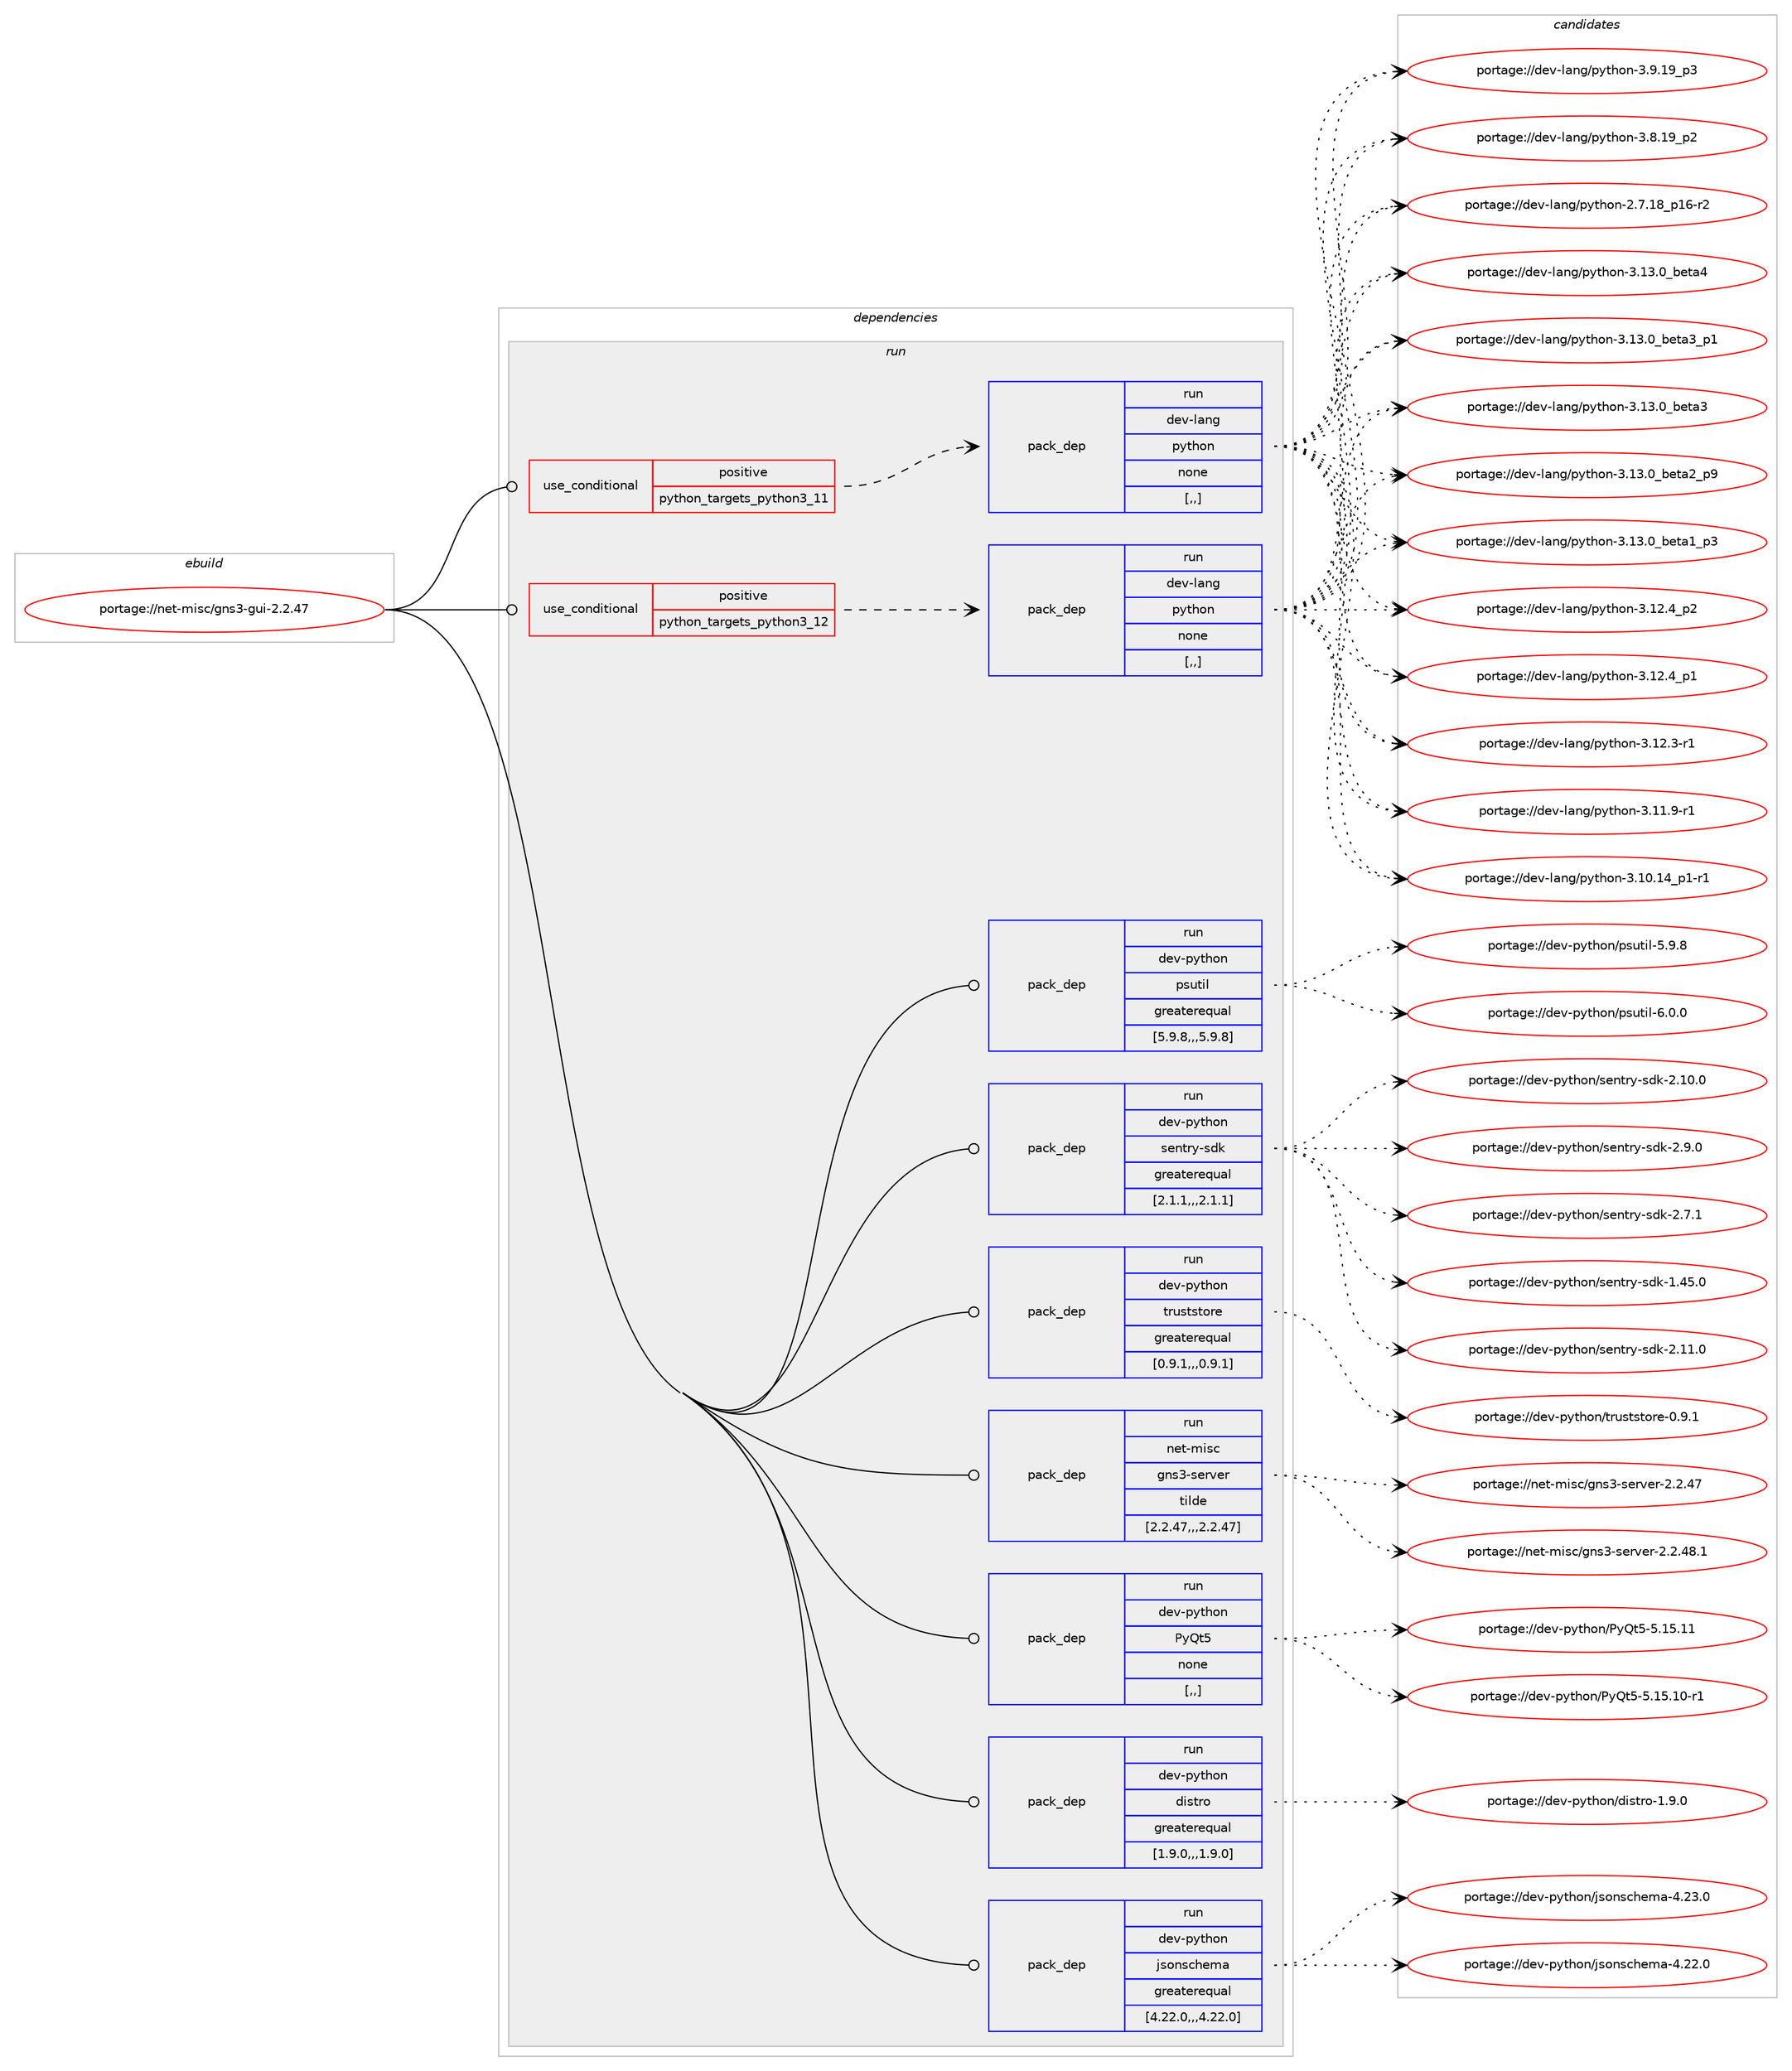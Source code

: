 digraph prolog {

# *************
# Graph options
# *************

newrank=true;
concentrate=true;
compound=true;
graph [rankdir=LR,fontname=Helvetica,fontsize=10,ranksep=1.5];#, ranksep=2.5, nodesep=0.2];
edge  [arrowhead=vee];
node  [fontname=Helvetica,fontsize=10];

# **********
# The ebuild
# **********

subgraph cluster_leftcol {
color=gray;
label=<<i>ebuild</i>>;
id [label="portage://net-misc/gns3-gui-2.2.47", color=red, width=4, href="../net-misc/gns3-gui-2.2.47.svg"];
}

# ****************
# The dependencies
# ****************

subgraph cluster_midcol {
color=gray;
label=<<i>dependencies</i>>;
subgraph cluster_compile {
fillcolor="#eeeeee";
style=filled;
label=<<i>compile</i>>;
}
subgraph cluster_compileandrun {
fillcolor="#eeeeee";
style=filled;
label=<<i>compile and run</i>>;
}
subgraph cluster_run {
fillcolor="#eeeeee";
style=filled;
label=<<i>run</i>>;
subgraph cond97789 {
dependency371217 [label=<<TABLE BORDER="0" CELLBORDER="1" CELLSPACING="0" CELLPADDING="4"><TR><TD ROWSPAN="3" CELLPADDING="10">use_conditional</TD></TR><TR><TD>positive</TD></TR><TR><TD>python_targets_python3_11</TD></TR></TABLE>>, shape=none, color=red];
subgraph pack270757 {
dependency371218 [label=<<TABLE BORDER="0" CELLBORDER="1" CELLSPACING="0" CELLPADDING="4" WIDTH="220"><TR><TD ROWSPAN="6" CELLPADDING="30">pack_dep</TD></TR><TR><TD WIDTH="110">run</TD></TR><TR><TD>dev-lang</TD></TR><TR><TD>python</TD></TR><TR><TD>none</TD></TR><TR><TD>[,,]</TD></TR></TABLE>>, shape=none, color=blue];
}
dependency371217:e -> dependency371218:w [weight=20,style="dashed",arrowhead="vee"];
}
id:e -> dependency371217:w [weight=20,style="solid",arrowhead="odot"];
subgraph cond97790 {
dependency371219 [label=<<TABLE BORDER="0" CELLBORDER="1" CELLSPACING="0" CELLPADDING="4"><TR><TD ROWSPAN="3" CELLPADDING="10">use_conditional</TD></TR><TR><TD>positive</TD></TR><TR><TD>python_targets_python3_12</TD></TR></TABLE>>, shape=none, color=red];
subgraph pack270758 {
dependency371220 [label=<<TABLE BORDER="0" CELLBORDER="1" CELLSPACING="0" CELLPADDING="4" WIDTH="220"><TR><TD ROWSPAN="6" CELLPADDING="30">pack_dep</TD></TR><TR><TD WIDTH="110">run</TD></TR><TR><TD>dev-lang</TD></TR><TR><TD>python</TD></TR><TR><TD>none</TD></TR><TR><TD>[,,]</TD></TR></TABLE>>, shape=none, color=blue];
}
dependency371219:e -> dependency371220:w [weight=20,style="dashed",arrowhead="vee"];
}
id:e -> dependency371219:w [weight=20,style="solid",arrowhead="odot"];
subgraph pack270759 {
dependency371221 [label=<<TABLE BORDER="0" CELLBORDER="1" CELLSPACING="0" CELLPADDING="4" WIDTH="220"><TR><TD ROWSPAN="6" CELLPADDING="30">pack_dep</TD></TR><TR><TD WIDTH="110">run</TD></TR><TR><TD>dev-python</TD></TR><TR><TD>PyQt5</TD></TR><TR><TD>none</TD></TR><TR><TD>[,,]</TD></TR></TABLE>>, shape=none, color=blue];
}
id:e -> dependency371221:w [weight=20,style="solid",arrowhead="odot"];
subgraph pack270760 {
dependency371222 [label=<<TABLE BORDER="0" CELLBORDER="1" CELLSPACING="0" CELLPADDING="4" WIDTH="220"><TR><TD ROWSPAN="6" CELLPADDING="30">pack_dep</TD></TR><TR><TD WIDTH="110">run</TD></TR><TR><TD>dev-python</TD></TR><TR><TD>distro</TD></TR><TR><TD>greaterequal</TD></TR><TR><TD>[1.9.0,,,1.9.0]</TD></TR></TABLE>>, shape=none, color=blue];
}
id:e -> dependency371222:w [weight=20,style="solid",arrowhead="odot"];
subgraph pack270761 {
dependency371223 [label=<<TABLE BORDER="0" CELLBORDER="1" CELLSPACING="0" CELLPADDING="4" WIDTH="220"><TR><TD ROWSPAN="6" CELLPADDING="30">pack_dep</TD></TR><TR><TD WIDTH="110">run</TD></TR><TR><TD>dev-python</TD></TR><TR><TD>jsonschema</TD></TR><TR><TD>greaterequal</TD></TR><TR><TD>[4.22.0,,,4.22.0]</TD></TR></TABLE>>, shape=none, color=blue];
}
id:e -> dependency371223:w [weight=20,style="solid",arrowhead="odot"];
subgraph pack270762 {
dependency371224 [label=<<TABLE BORDER="0" CELLBORDER="1" CELLSPACING="0" CELLPADDING="4" WIDTH="220"><TR><TD ROWSPAN="6" CELLPADDING="30">pack_dep</TD></TR><TR><TD WIDTH="110">run</TD></TR><TR><TD>dev-python</TD></TR><TR><TD>psutil</TD></TR><TR><TD>greaterequal</TD></TR><TR><TD>[5.9.8,,,5.9.8]</TD></TR></TABLE>>, shape=none, color=blue];
}
id:e -> dependency371224:w [weight=20,style="solid",arrowhead="odot"];
subgraph pack270763 {
dependency371225 [label=<<TABLE BORDER="0" CELLBORDER="1" CELLSPACING="0" CELLPADDING="4" WIDTH="220"><TR><TD ROWSPAN="6" CELLPADDING="30">pack_dep</TD></TR><TR><TD WIDTH="110">run</TD></TR><TR><TD>dev-python</TD></TR><TR><TD>sentry-sdk</TD></TR><TR><TD>greaterequal</TD></TR><TR><TD>[2.1.1,,,2.1.1]</TD></TR></TABLE>>, shape=none, color=blue];
}
id:e -> dependency371225:w [weight=20,style="solid",arrowhead="odot"];
subgraph pack270764 {
dependency371226 [label=<<TABLE BORDER="0" CELLBORDER="1" CELLSPACING="0" CELLPADDING="4" WIDTH="220"><TR><TD ROWSPAN="6" CELLPADDING="30">pack_dep</TD></TR><TR><TD WIDTH="110">run</TD></TR><TR><TD>dev-python</TD></TR><TR><TD>truststore</TD></TR><TR><TD>greaterequal</TD></TR><TR><TD>[0.9.1,,,0.9.1]</TD></TR></TABLE>>, shape=none, color=blue];
}
id:e -> dependency371226:w [weight=20,style="solid",arrowhead="odot"];
subgraph pack270765 {
dependency371227 [label=<<TABLE BORDER="0" CELLBORDER="1" CELLSPACING="0" CELLPADDING="4" WIDTH="220"><TR><TD ROWSPAN="6" CELLPADDING="30">pack_dep</TD></TR><TR><TD WIDTH="110">run</TD></TR><TR><TD>net-misc</TD></TR><TR><TD>gns3-server</TD></TR><TR><TD>tilde</TD></TR><TR><TD>[2.2.47,,,2.2.47]</TD></TR></TABLE>>, shape=none, color=blue];
}
id:e -> dependency371227:w [weight=20,style="solid",arrowhead="odot"];
}
}

# **************
# The candidates
# **************

subgraph cluster_choices {
rank=same;
color=gray;
label=<<i>candidates</i>>;

subgraph choice270757 {
color=black;
nodesep=1;
choice1001011184510897110103471121211161041111104551464951464895981011169752 [label="portage://dev-lang/python-3.13.0_beta4", color=red, width=4,href="../dev-lang/python-3.13.0_beta4.svg"];
choice10010111845108971101034711212111610411111045514649514648959810111697519511249 [label="portage://dev-lang/python-3.13.0_beta3_p1", color=red, width=4,href="../dev-lang/python-3.13.0_beta3_p1.svg"];
choice1001011184510897110103471121211161041111104551464951464895981011169751 [label="portage://dev-lang/python-3.13.0_beta3", color=red, width=4,href="../dev-lang/python-3.13.0_beta3.svg"];
choice10010111845108971101034711212111610411111045514649514648959810111697509511257 [label="portage://dev-lang/python-3.13.0_beta2_p9", color=red, width=4,href="../dev-lang/python-3.13.0_beta2_p9.svg"];
choice10010111845108971101034711212111610411111045514649514648959810111697499511251 [label="portage://dev-lang/python-3.13.0_beta1_p3", color=red, width=4,href="../dev-lang/python-3.13.0_beta1_p3.svg"];
choice100101118451089711010347112121116104111110455146495046529511250 [label="portage://dev-lang/python-3.12.4_p2", color=red, width=4,href="../dev-lang/python-3.12.4_p2.svg"];
choice100101118451089711010347112121116104111110455146495046529511249 [label="portage://dev-lang/python-3.12.4_p1", color=red, width=4,href="../dev-lang/python-3.12.4_p1.svg"];
choice100101118451089711010347112121116104111110455146495046514511449 [label="portage://dev-lang/python-3.12.3-r1", color=red, width=4,href="../dev-lang/python-3.12.3-r1.svg"];
choice100101118451089711010347112121116104111110455146494946574511449 [label="portage://dev-lang/python-3.11.9-r1", color=red, width=4,href="../dev-lang/python-3.11.9-r1.svg"];
choice100101118451089711010347112121116104111110455146494846495295112494511449 [label="portage://dev-lang/python-3.10.14_p1-r1", color=red, width=4,href="../dev-lang/python-3.10.14_p1-r1.svg"];
choice100101118451089711010347112121116104111110455146574649579511251 [label="portage://dev-lang/python-3.9.19_p3", color=red, width=4,href="../dev-lang/python-3.9.19_p3.svg"];
choice100101118451089711010347112121116104111110455146564649579511250 [label="portage://dev-lang/python-3.8.19_p2", color=red, width=4,href="../dev-lang/python-3.8.19_p2.svg"];
choice100101118451089711010347112121116104111110455046554649569511249544511450 [label="portage://dev-lang/python-2.7.18_p16-r2", color=red, width=4,href="../dev-lang/python-2.7.18_p16-r2.svg"];
dependency371218:e -> choice1001011184510897110103471121211161041111104551464951464895981011169752:w [style=dotted,weight="100"];
dependency371218:e -> choice10010111845108971101034711212111610411111045514649514648959810111697519511249:w [style=dotted,weight="100"];
dependency371218:e -> choice1001011184510897110103471121211161041111104551464951464895981011169751:w [style=dotted,weight="100"];
dependency371218:e -> choice10010111845108971101034711212111610411111045514649514648959810111697509511257:w [style=dotted,weight="100"];
dependency371218:e -> choice10010111845108971101034711212111610411111045514649514648959810111697499511251:w [style=dotted,weight="100"];
dependency371218:e -> choice100101118451089711010347112121116104111110455146495046529511250:w [style=dotted,weight="100"];
dependency371218:e -> choice100101118451089711010347112121116104111110455146495046529511249:w [style=dotted,weight="100"];
dependency371218:e -> choice100101118451089711010347112121116104111110455146495046514511449:w [style=dotted,weight="100"];
dependency371218:e -> choice100101118451089711010347112121116104111110455146494946574511449:w [style=dotted,weight="100"];
dependency371218:e -> choice100101118451089711010347112121116104111110455146494846495295112494511449:w [style=dotted,weight="100"];
dependency371218:e -> choice100101118451089711010347112121116104111110455146574649579511251:w [style=dotted,weight="100"];
dependency371218:e -> choice100101118451089711010347112121116104111110455146564649579511250:w [style=dotted,weight="100"];
dependency371218:e -> choice100101118451089711010347112121116104111110455046554649569511249544511450:w [style=dotted,weight="100"];
}
subgraph choice270758 {
color=black;
nodesep=1;
choice1001011184510897110103471121211161041111104551464951464895981011169752 [label="portage://dev-lang/python-3.13.0_beta4", color=red, width=4,href="../dev-lang/python-3.13.0_beta4.svg"];
choice10010111845108971101034711212111610411111045514649514648959810111697519511249 [label="portage://dev-lang/python-3.13.0_beta3_p1", color=red, width=4,href="../dev-lang/python-3.13.0_beta3_p1.svg"];
choice1001011184510897110103471121211161041111104551464951464895981011169751 [label="portage://dev-lang/python-3.13.0_beta3", color=red, width=4,href="../dev-lang/python-3.13.0_beta3.svg"];
choice10010111845108971101034711212111610411111045514649514648959810111697509511257 [label="portage://dev-lang/python-3.13.0_beta2_p9", color=red, width=4,href="../dev-lang/python-3.13.0_beta2_p9.svg"];
choice10010111845108971101034711212111610411111045514649514648959810111697499511251 [label="portage://dev-lang/python-3.13.0_beta1_p3", color=red, width=4,href="../dev-lang/python-3.13.0_beta1_p3.svg"];
choice100101118451089711010347112121116104111110455146495046529511250 [label="portage://dev-lang/python-3.12.4_p2", color=red, width=4,href="../dev-lang/python-3.12.4_p2.svg"];
choice100101118451089711010347112121116104111110455146495046529511249 [label="portage://dev-lang/python-3.12.4_p1", color=red, width=4,href="../dev-lang/python-3.12.4_p1.svg"];
choice100101118451089711010347112121116104111110455146495046514511449 [label="portage://dev-lang/python-3.12.3-r1", color=red, width=4,href="../dev-lang/python-3.12.3-r1.svg"];
choice100101118451089711010347112121116104111110455146494946574511449 [label="portage://dev-lang/python-3.11.9-r1", color=red, width=4,href="../dev-lang/python-3.11.9-r1.svg"];
choice100101118451089711010347112121116104111110455146494846495295112494511449 [label="portage://dev-lang/python-3.10.14_p1-r1", color=red, width=4,href="../dev-lang/python-3.10.14_p1-r1.svg"];
choice100101118451089711010347112121116104111110455146574649579511251 [label="portage://dev-lang/python-3.9.19_p3", color=red, width=4,href="../dev-lang/python-3.9.19_p3.svg"];
choice100101118451089711010347112121116104111110455146564649579511250 [label="portage://dev-lang/python-3.8.19_p2", color=red, width=4,href="../dev-lang/python-3.8.19_p2.svg"];
choice100101118451089711010347112121116104111110455046554649569511249544511450 [label="portage://dev-lang/python-2.7.18_p16-r2", color=red, width=4,href="../dev-lang/python-2.7.18_p16-r2.svg"];
dependency371220:e -> choice1001011184510897110103471121211161041111104551464951464895981011169752:w [style=dotted,weight="100"];
dependency371220:e -> choice10010111845108971101034711212111610411111045514649514648959810111697519511249:w [style=dotted,weight="100"];
dependency371220:e -> choice1001011184510897110103471121211161041111104551464951464895981011169751:w [style=dotted,weight="100"];
dependency371220:e -> choice10010111845108971101034711212111610411111045514649514648959810111697509511257:w [style=dotted,weight="100"];
dependency371220:e -> choice10010111845108971101034711212111610411111045514649514648959810111697499511251:w [style=dotted,weight="100"];
dependency371220:e -> choice100101118451089711010347112121116104111110455146495046529511250:w [style=dotted,weight="100"];
dependency371220:e -> choice100101118451089711010347112121116104111110455146495046529511249:w [style=dotted,weight="100"];
dependency371220:e -> choice100101118451089711010347112121116104111110455146495046514511449:w [style=dotted,weight="100"];
dependency371220:e -> choice100101118451089711010347112121116104111110455146494946574511449:w [style=dotted,weight="100"];
dependency371220:e -> choice100101118451089711010347112121116104111110455146494846495295112494511449:w [style=dotted,weight="100"];
dependency371220:e -> choice100101118451089711010347112121116104111110455146574649579511251:w [style=dotted,weight="100"];
dependency371220:e -> choice100101118451089711010347112121116104111110455146564649579511250:w [style=dotted,weight="100"];
dependency371220:e -> choice100101118451089711010347112121116104111110455046554649569511249544511450:w [style=dotted,weight="100"];
}
subgraph choice270759 {
color=black;
nodesep=1;
choice10010111845112121116104111110478012181116534553464953464949 [label="portage://dev-python/PyQt5-5.15.11", color=red, width=4,href="../dev-python/PyQt5-5.15.11.svg"];
choice100101118451121211161041111104780121811165345534649534649484511449 [label="portage://dev-python/PyQt5-5.15.10-r1", color=red, width=4,href="../dev-python/PyQt5-5.15.10-r1.svg"];
dependency371221:e -> choice10010111845112121116104111110478012181116534553464953464949:w [style=dotted,weight="100"];
dependency371221:e -> choice100101118451121211161041111104780121811165345534649534649484511449:w [style=dotted,weight="100"];
}
subgraph choice270760 {
color=black;
nodesep=1;
choice1001011184511212111610411111047100105115116114111454946574648 [label="portage://dev-python/distro-1.9.0", color=red, width=4,href="../dev-python/distro-1.9.0.svg"];
dependency371222:e -> choice1001011184511212111610411111047100105115116114111454946574648:w [style=dotted,weight="100"];
}
subgraph choice270761 {
color=black;
nodesep=1;
choice1001011184511212111610411111047106115111110115991041011099745524650514648 [label="portage://dev-python/jsonschema-4.23.0", color=red, width=4,href="../dev-python/jsonschema-4.23.0.svg"];
choice1001011184511212111610411111047106115111110115991041011099745524650504648 [label="portage://dev-python/jsonschema-4.22.0", color=red, width=4,href="../dev-python/jsonschema-4.22.0.svg"];
dependency371223:e -> choice1001011184511212111610411111047106115111110115991041011099745524650514648:w [style=dotted,weight="100"];
dependency371223:e -> choice1001011184511212111610411111047106115111110115991041011099745524650504648:w [style=dotted,weight="100"];
}
subgraph choice270762 {
color=black;
nodesep=1;
choice1001011184511212111610411111047112115117116105108455446484648 [label="portage://dev-python/psutil-6.0.0", color=red, width=4,href="../dev-python/psutil-6.0.0.svg"];
choice1001011184511212111610411111047112115117116105108455346574656 [label="portage://dev-python/psutil-5.9.8", color=red, width=4,href="../dev-python/psutil-5.9.8.svg"];
dependency371224:e -> choice1001011184511212111610411111047112115117116105108455446484648:w [style=dotted,weight="100"];
dependency371224:e -> choice1001011184511212111610411111047112115117116105108455346574656:w [style=dotted,weight="100"];
}
subgraph choice270763 {
color=black;
nodesep=1;
choice10010111845112121116104111110471151011101161141214511510010745504649494648 [label="portage://dev-python/sentry-sdk-2.11.0", color=red, width=4,href="../dev-python/sentry-sdk-2.11.0.svg"];
choice10010111845112121116104111110471151011101161141214511510010745504649484648 [label="portage://dev-python/sentry-sdk-2.10.0", color=red, width=4,href="../dev-python/sentry-sdk-2.10.0.svg"];
choice100101118451121211161041111104711510111011611412145115100107455046574648 [label="portage://dev-python/sentry-sdk-2.9.0", color=red, width=4,href="../dev-python/sentry-sdk-2.9.0.svg"];
choice100101118451121211161041111104711510111011611412145115100107455046554649 [label="portage://dev-python/sentry-sdk-2.7.1", color=red, width=4,href="../dev-python/sentry-sdk-2.7.1.svg"];
choice10010111845112121116104111110471151011101161141214511510010745494652534648 [label="portage://dev-python/sentry-sdk-1.45.0", color=red, width=4,href="../dev-python/sentry-sdk-1.45.0.svg"];
dependency371225:e -> choice10010111845112121116104111110471151011101161141214511510010745504649494648:w [style=dotted,weight="100"];
dependency371225:e -> choice10010111845112121116104111110471151011101161141214511510010745504649484648:w [style=dotted,weight="100"];
dependency371225:e -> choice100101118451121211161041111104711510111011611412145115100107455046574648:w [style=dotted,weight="100"];
dependency371225:e -> choice100101118451121211161041111104711510111011611412145115100107455046554649:w [style=dotted,weight="100"];
dependency371225:e -> choice10010111845112121116104111110471151011101161141214511510010745494652534648:w [style=dotted,weight="100"];
}
subgraph choice270764 {
color=black;
nodesep=1;
choice1001011184511212111610411111047116114117115116115116111114101454846574649 [label="portage://dev-python/truststore-0.9.1", color=red, width=4,href="../dev-python/truststore-0.9.1.svg"];
dependency371226:e -> choice1001011184511212111610411111047116114117115116115116111114101454846574649:w [style=dotted,weight="100"];
}
subgraph choice270765 {
color=black;
nodesep=1;
choice1101011164510910511599471031101155145115101114118101114455046504652564649 [label="portage://net-misc/gns3-server-2.2.48.1", color=red, width=4,href="../net-misc/gns3-server-2.2.48.1.svg"];
choice110101116451091051159947103110115514511510111411810111445504650465255 [label="portage://net-misc/gns3-server-2.2.47", color=red, width=4,href="../net-misc/gns3-server-2.2.47.svg"];
dependency371227:e -> choice1101011164510910511599471031101155145115101114118101114455046504652564649:w [style=dotted,weight="100"];
dependency371227:e -> choice110101116451091051159947103110115514511510111411810111445504650465255:w [style=dotted,weight="100"];
}
}

}
